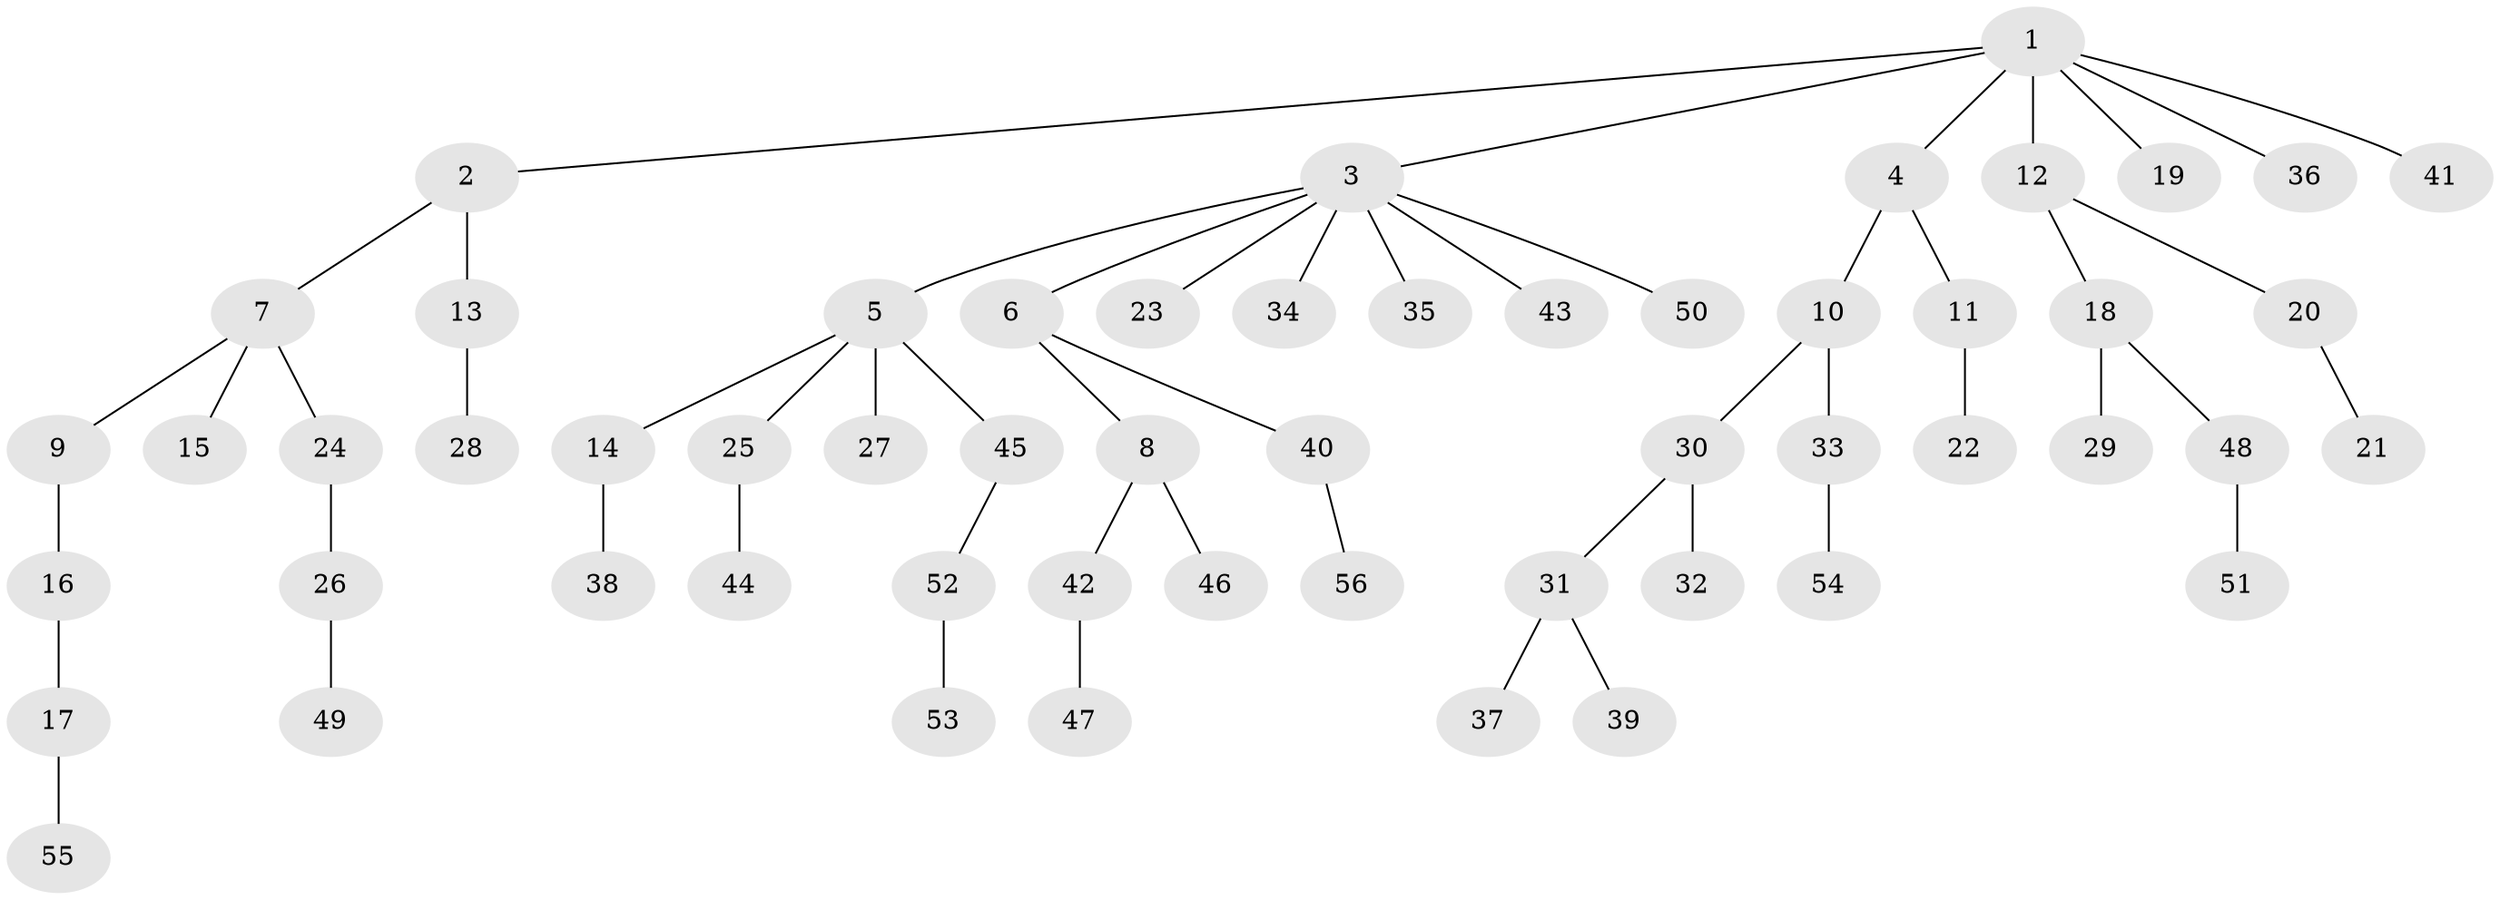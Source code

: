 // coarse degree distribution, {8: 0.05128205128205128, 3: 0.1282051282051282, 5: 0.02564102564102564, 4: 0.02564102564102564, 1: 0.6153846153846154, 2: 0.15384615384615385}
// Generated by graph-tools (version 1.1) at 2025/19/03/04/25 18:19:25]
// undirected, 56 vertices, 55 edges
graph export_dot {
graph [start="1"]
  node [color=gray90,style=filled];
  1;
  2;
  3;
  4;
  5;
  6;
  7;
  8;
  9;
  10;
  11;
  12;
  13;
  14;
  15;
  16;
  17;
  18;
  19;
  20;
  21;
  22;
  23;
  24;
  25;
  26;
  27;
  28;
  29;
  30;
  31;
  32;
  33;
  34;
  35;
  36;
  37;
  38;
  39;
  40;
  41;
  42;
  43;
  44;
  45;
  46;
  47;
  48;
  49;
  50;
  51;
  52;
  53;
  54;
  55;
  56;
  1 -- 2;
  1 -- 3;
  1 -- 4;
  1 -- 12;
  1 -- 19;
  1 -- 36;
  1 -- 41;
  2 -- 7;
  2 -- 13;
  3 -- 5;
  3 -- 6;
  3 -- 23;
  3 -- 34;
  3 -- 35;
  3 -- 43;
  3 -- 50;
  4 -- 10;
  4 -- 11;
  5 -- 14;
  5 -- 25;
  5 -- 27;
  5 -- 45;
  6 -- 8;
  6 -- 40;
  7 -- 9;
  7 -- 15;
  7 -- 24;
  8 -- 42;
  8 -- 46;
  9 -- 16;
  10 -- 30;
  10 -- 33;
  11 -- 22;
  12 -- 18;
  12 -- 20;
  13 -- 28;
  14 -- 38;
  16 -- 17;
  17 -- 55;
  18 -- 29;
  18 -- 48;
  20 -- 21;
  24 -- 26;
  25 -- 44;
  26 -- 49;
  30 -- 31;
  30 -- 32;
  31 -- 37;
  31 -- 39;
  33 -- 54;
  40 -- 56;
  42 -- 47;
  45 -- 52;
  48 -- 51;
  52 -- 53;
}
